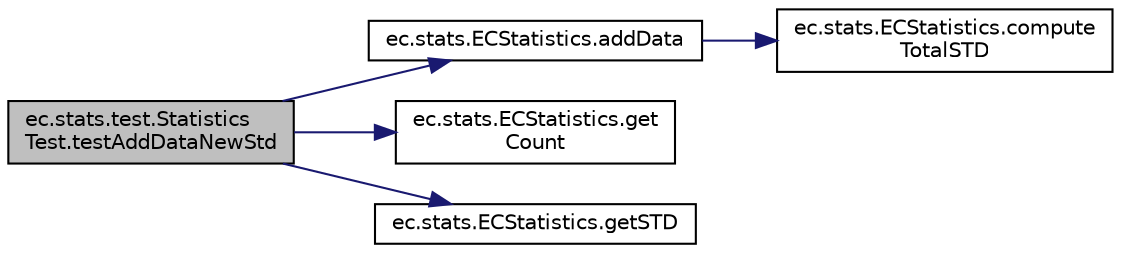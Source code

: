 digraph "ec.stats.test.StatisticsTest.testAddDataNewStd"
{
  edge [fontname="Helvetica",fontsize="10",labelfontname="Helvetica",labelfontsize="10"];
  node [fontname="Helvetica",fontsize="10",shape=record];
  rankdir="LR";
  Node22 [label="ec.stats.test.Statistics\lTest.testAddDataNewStd",height=0.2,width=0.4,color="black", fillcolor="grey75", style="filled", fontcolor="black"];
  Node22 -> Node23 [color="midnightblue",fontsize="10",style="solid",fontname="Helvetica"];
  Node23 [label="ec.stats.ECStatistics.addData",height=0.2,width=0.4,color="black", fillcolor="white", style="filled",URL="$classec_1_1stats_1_1_e_c_statistics.html#a6529c36c2e76dcebd8d81f5d7510eb50",tooltip="Add double to the data array and re-compute the count/min/max/mean/standard deviation. "];
  Node23 -> Node24 [color="midnightblue",fontsize="10",style="solid",fontname="Helvetica"];
  Node24 [label="ec.stats.ECStatistics.compute\lTotalSTD",height=0.2,width=0.4,color="black", fillcolor="white", style="filled",URL="$classec_1_1stats_1_1_e_c_statistics.html#a89857f7a47ae0c7f697c0dc889425311",tooltip="Compute the total standard deviation for all values in the data array. "];
  Node22 -> Node25 [color="midnightblue",fontsize="10",style="solid",fontname="Helvetica"];
  Node25 [label="ec.stats.ECStatistics.get\lCount",height=0.2,width=0.4,color="black", fillcolor="white", style="filled",URL="$classec_1_1stats_1_1_e_c_statistics.html#a2dd48a948c6790d2343bb6ad5a8fbdec",tooltip="Getter for the count property. "];
  Node22 -> Node26 [color="midnightblue",fontsize="10",style="solid",fontname="Helvetica"];
  Node26 [label="ec.stats.ECStatistics.getSTD",height=0.2,width=0.4,color="black", fillcolor="white", style="filled",URL="$classec_1_1stats_1_1_e_c_statistics.html#a6944951db00482e534e10c4c9bf5c968",tooltip="Getter for the std property. "];
}
